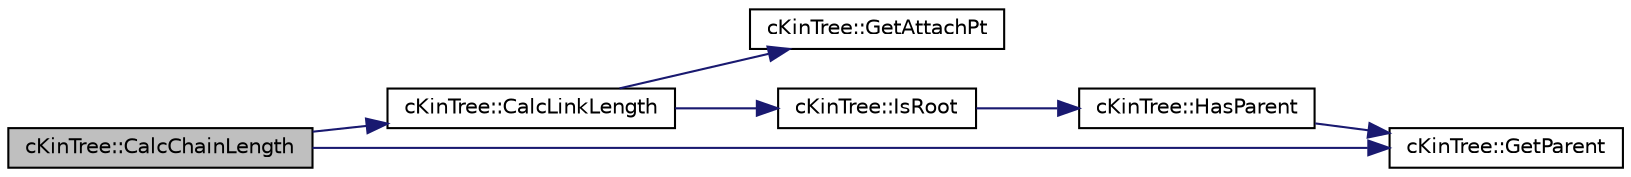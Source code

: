 digraph "cKinTree::CalcChainLength"
{
 // LATEX_PDF_SIZE
  edge [fontname="Helvetica",fontsize="10",labelfontname="Helvetica",labelfontsize="10"];
  node [fontname="Helvetica",fontsize="10",shape=record];
  rankdir="LR";
  Node1 [label="cKinTree::CalcChainLength",height=0.2,width=0.4,color="black", fillcolor="grey75", style="filled", fontcolor="black",tooltip=" "];
  Node1 -> Node2 [color="midnightblue",fontsize="10",style="solid",fontname="Helvetica"];
  Node2 [label="cKinTree::CalcLinkLength",height=0.2,width=0.4,color="black", fillcolor="white", style="filled",URL="$classc_kin_tree.html#abfbe2278daa46fc796382cdbcea154a8",tooltip=" "];
  Node2 -> Node3 [color="midnightblue",fontsize="10",style="solid",fontname="Helvetica"];
  Node3 [label="cKinTree::GetAttachPt",height=0.2,width=0.4,color="black", fillcolor="white", style="filled",URL="$classc_kin_tree.html#af5c8cecbb9e27eec19f1510933cfe26d",tooltip=" "];
  Node2 -> Node4 [color="midnightblue",fontsize="10",style="solid",fontname="Helvetica"];
  Node4 [label="cKinTree::IsRoot",height=0.2,width=0.4,color="black", fillcolor="white", style="filled",URL="$classc_kin_tree.html#ab4c2a8b42b254dc54e15e71684045a0a",tooltip=" "];
  Node4 -> Node5 [color="midnightblue",fontsize="10",style="solid",fontname="Helvetica"];
  Node5 [label="cKinTree::HasParent",height=0.2,width=0.4,color="black", fillcolor="white", style="filled",URL="$classc_kin_tree.html#a434aca959d5ef55a491381c7b8d90527",tooltip=" "];
  Node5 -> Node6 [color="midnightblue",fontsize="10",style="solid",fontname="Helvetica"];
  Node6 [label="cKinTree::GetParent",height=0.2,width=0.4,color="black", fillcolor="white", style="filled",URL="$classc_kin_tree.html#a593b283c1ce6a9fa8eb75cb9dc7396f6",tooltip=" "];
  Node1 -> Node6 [color="midnightblue",fontsize="10",style="solid",fontname="Helvetica"];
}
